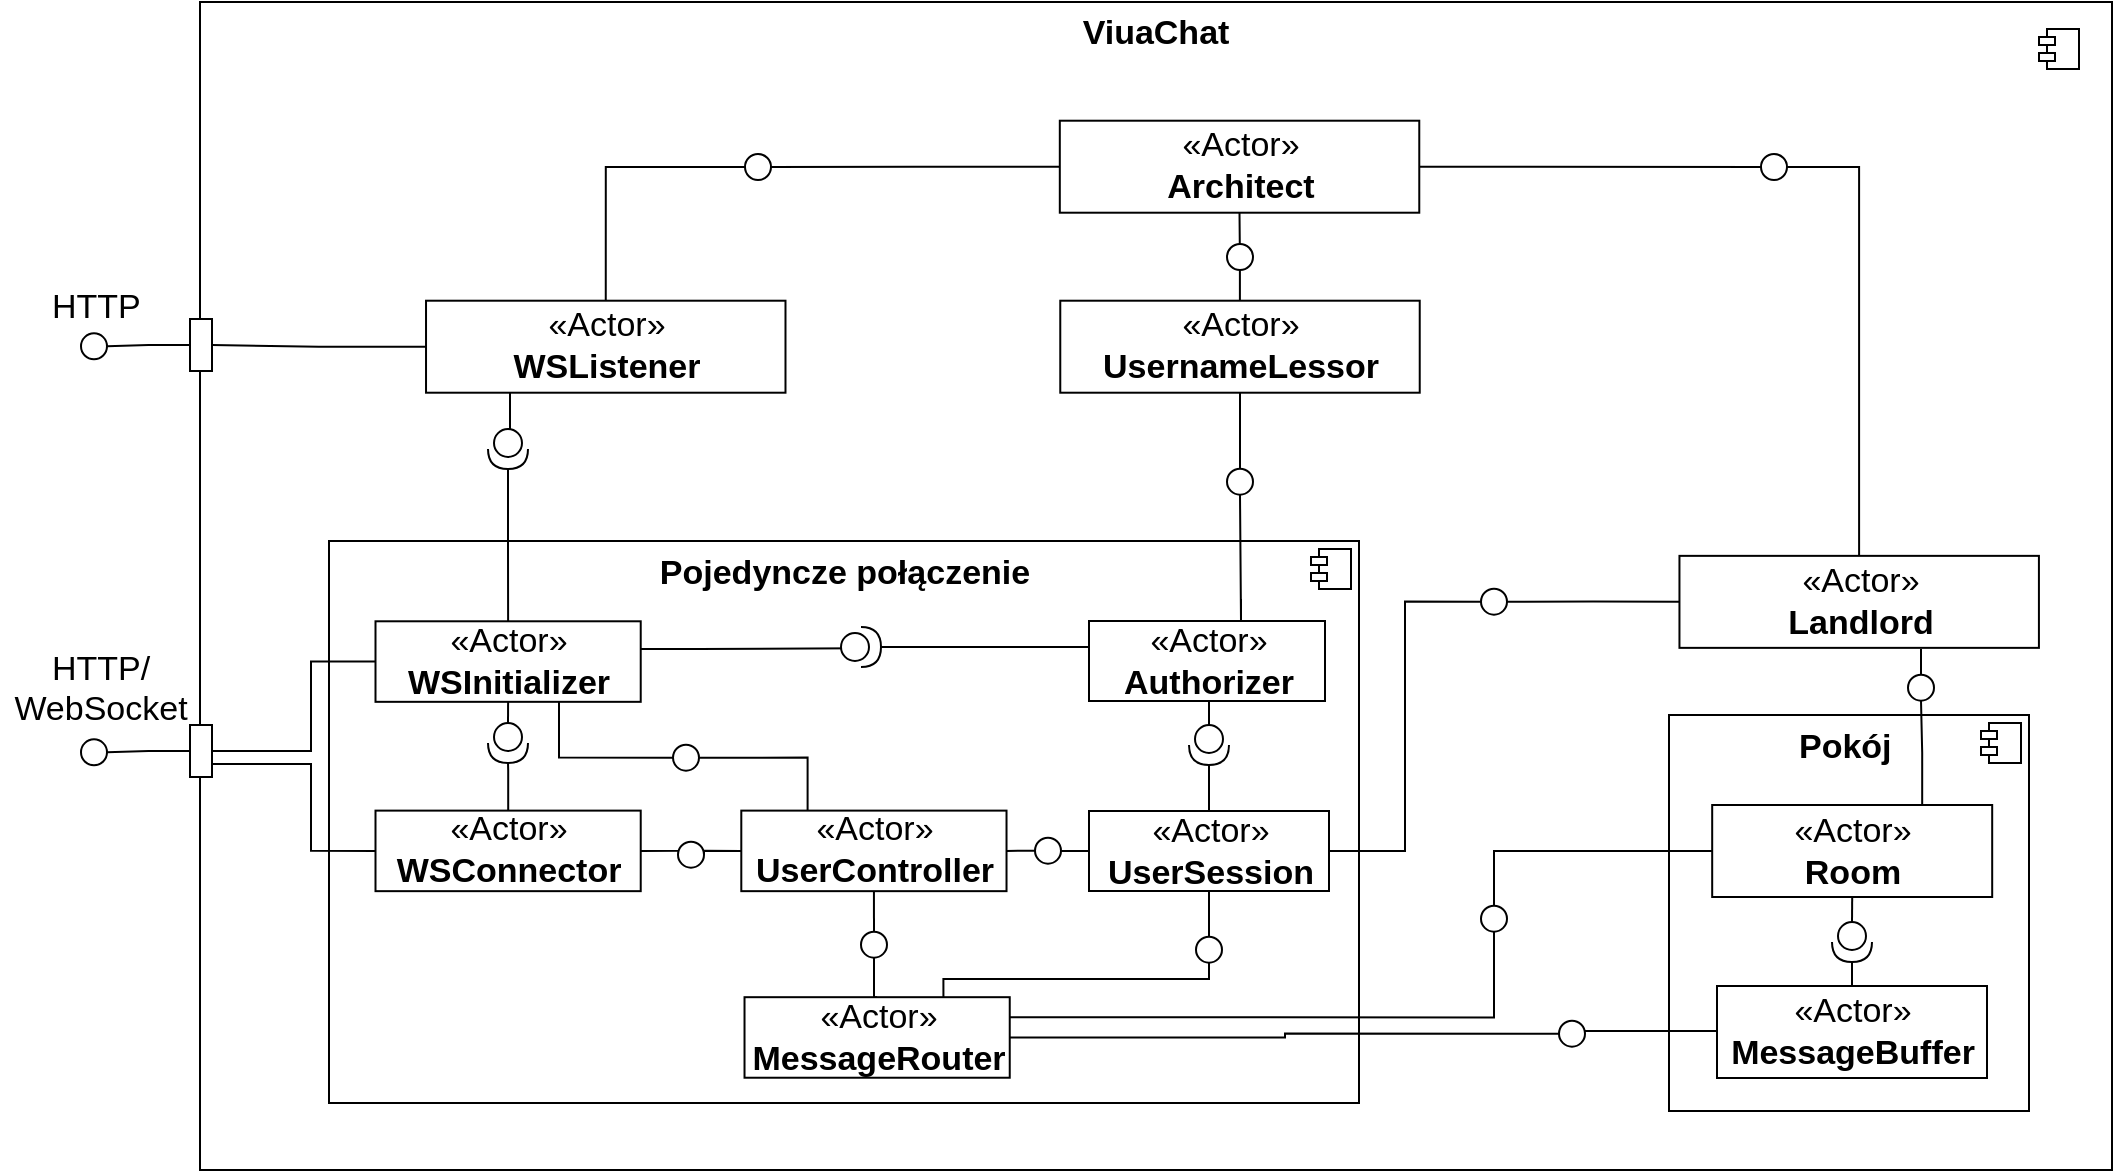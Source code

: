 <mxfile version="10.4.1" type="device"><diagram name="Komp v1" id="4jS7P5SFmxDWcO01-nFh"><mxGraphModel dx="824" dy="-321" grid="1" gridSize="10" guides="1" tooltips="1" connect="1" arrows="1" fold="1" page="1" pageScale="1" pageWidth="1169" pageHeight="827" math="0" shadow="0"><root><mxCell id="LoldvcKgNk4ofDEi5D8_-0"/><mxCell id="LoldvcKgNk4ofDEi5D8_-1" parent="LoldvcKgNk4ofDEi5D8_-0"/><mxCell id="LoldvcKgNk4ofDEi5D8_-108" value="&lt;p style=&quot;margin: 6px 0px 0px ; text-align: center ; font-size: 17px&quot;&gt;&lt;b&gt;ViuaChat&lt;/b&gt;&lt;/p&gt;" style="align=left;overflow=fill;html=1;fontSize=17;" parent="LoldvcKgNk4ofDEi5D8_-1" vertex="1"><mxGeometry x="115" y="917" width="956" height="584" as="geometry"/></mxCell><mxCell id="RaDU2LZfXtvzEJ56kAT2-71" value="" style="ellipse;whiteSpace=wrap;html=1;aspect=fixed;fontSize=17;" parent="LoldvcKgNk4ofDEi5D8_-1" vertex="1"><mxGeometry x="55.5" y="1285.667" width="13" height="13" as="geometry"/></mxCell><mxCell id="ijBvMLD_yLruU-c_LOOo-125" style="edgeStyle=orthogonalEdgeStyle;rounded=0;orthogonalLoop=1;jettySize=auto;html=1;exitX=0.5;exitY=0;exitDx=0;exitDy=0;entryX=1;entryY=0.5;entryDx=0;entryDy=0;endArrow=none;endFill=0;fontSize=17;" parent="LoldvcKgNk4ofDEi5D8_-1" source="RaDU2LZfXtvzEJ56kAT2-69" target="RaDU2LZfXtvzEJ56kAT2-71" edge="1"><mxGeometry relative="1" as="geometry"/></mxCell><mxCell id="RaDU2LZfXtvzEJ56kAT2-2" value="&lt;p style=&quot;margin: 6px 0px 0px; text-align: center; font-size: 17px;&quot;&gt;&lt;b style=&quot;font-size: 17px;&quot;&gt;Pokój&amp;nbsp;&lt;/b&gt;&lt;/p&gt;" style="align=left;overflow=fill;html=1;fontSize=17;" parent="LoldvcKgNk4ofDEi5D8_-1" vertex="1"><mxGeometry x="849.5" y="1273.5" width="180" height="198" as="geometry"/></mxCell><mxCell id="RaDU2LZfXtvzEJ56kAT2-3" value="" style="shape=component;jettyWidth=8;jettyHeight=4;fontSize=17;" parent="RaDU2LZfXtvzEJ56kAT2-2" vertex="1"><mxGeometry x="1" width="20" height="20" relative="1" as="geometry"><mxPoint x="-24" y="4" as="offset"/></mxGeometry></mxCell><mxCell id="ijBvMLD_yLruU-c_LOOo-120" style="edgeStyle=orthogonalEdgeStyle;rounded=0;orthogonalLoop=1;jettySize=auto;html=1;exitX=0.5;exitY=1;exitDx=0;exitDy=0;entryX=0;entryY=0.5;entryDx=0;entryDy=0;entryPerimeter=0;endArrow=none;endFill=0;fontSize=17;" parent="RaDU2LZfXtvzEJ56kAT2-2" source="LoldvcKgNk4ofDEi5D8_-128" target="ijBvMLD_yLruU-c_LOOo-118" edge="1"><mxGeometry relative="1" as="geometry"/></mxCell><mxCell id="LoldvcKgNk4ofDEi5D8_-128" value="«Actor»&lt;br style=&quot;font-size: 17px;&quot;&gt;&lt;b style=&quot;font-size: 17px;&quot;&gt;Room&lt;/b&gt;&lt;br style=&quot;font-size: 17px;&quot;&gt;" style="html=1;fontSize=17;" parent="RaDU2LZfXtvzEJ56kAT2-2" vertex="1"><mxGeometry x="21.595" y="45" width="140" height="46" as="geometry"/></mxCell><mxCell id="ijBvMLD_yLruU-c_LOOo-119" style="edgeStyle=orthogonalEdgeStyle;rounded=0;orthogonalLoop=1;jettySize=auto;html=1;exitX=0.5;exitY=0;exitDx=0;exitDy=0;entryX=1;entryY=0.5;entryDx=0;entryDy=0;entryPerimeter=0;endArrow=none;endFill=0;fontSize=17;" parent="RaDU2LZfXtvzEJ56kAT2-2" source="LoldvcKgNk4ofDEi5D8_-132" target="ijBvMLD_yLruU-c_LOOo-118" edge="1"><mxGeometry relative="1" as="geometry"/></mxCell><mxCell id="LoldvcKgNk4ofDEi5D8_-132" value="«Actor»&lt;br style=&quot;font-size: 17px;&quot;&gt;&lt;b style=&quot;font-size: 17px;&quot;&gt;MessageBuffer&lt;/b&gt;&lt;br style=&quot;font-size: 17px;&quot;&gt;" style="html=1;fontSize=17;" parent="RaDU2LZfXtvzEJ56kAT2-2" vertex="1"><mxGeometry x="24" y="135.5" width="135" height="46" as="geometry"/></mxCell><mxCell id="ijBvMLD_yLruU-c_LOOo-118" value="" style="shape=providedRequiredInterface;html=1;verticalLabelPosition=bottom;fontSize=17;rotation=90;" parent="RaDU2LZfXtvzEJ56kAT2-2" vertex="1"><mxGeometry x="81.5" y="103.5" width="20" height="20" as="geometry"/></mxCell><mxCell id="LoldvcKgNk4ofDEi5D8_-136" value="&lt;p style=&quot;margin: 6px 0px 0px; text-align: center; font-size: 17px;&quot;&gt;&lt;b style=&quot;font-size: 17px;&quot;&gt;Pojedyncze połączenie&lt;/b&gt;&lt;/p&gt;" style="align=left;overflow=fill;html=1;fontSize=17;" parent="LoldvcKgNk4ofDEi5D8_-1" vertex="1"><mxGeometry x="179.5" y="1186.5" width="515" height="281" as="geometry"/></mxCell><mxCell id="LoldvcKgNk4ofDEi5D8_-137" value="" style="shape=component;jettyWidth=8;jettyHeight=4;fontSize=17;" parent="LoldvcKgNk4ofDEi5D8_-136" vertex="1"><mxGeometry x="1" width="20" height="20" relative="1" as="geometry"><mxPoint x="-24" y="4" as="offset"/></mxGeometry></mxCell><mxCell id="ijBvMLD_yLruU-c_LOOo-11" style="edgeStyle=orthogonalEdgeStyle;rounded=0;orthogonalLoop=1;jettySize=auto;html=1;entryX=0;entryY=0.5;entryDx=0;entryDy=0;entryPerimeter=0;endArrow=none;endFill=0;fontSize=17;" parent="LoldvcKgNk4ofDEi5D8_-136" target="ijBvMLD_yLruU-c_LOOo-10" edge="1"><mxGeometry relative="1" as="geometry"><mxPoint x="440" y="80" as="sourcePoint"/></mxGeometry></mxCell><mxCell id="LoldvcKgNk4ofDEi5D8_-122" value="«Actor»&lt;br style=&quot;font-size: 17px;&quot;&gt;&lt;b style=&quot;font-size: 17px;&quot;&gt;Authorizer&lt;/b&gt;&lt;br style=&quot;font-size: 17px;&quot;&gt;" style="html=1;fontSize=17;" parent="LoldvcKgNk4ofDEi5D8_-136" vertex="1"><mxGeometry x="380" y="40" width="118" height="40" as="geometry"/></mxCell><mxCell id="RaDU2LZfXtvzEJ56kAT2-83" style="edgeStyle=orthogonalEdgeStyle;rounded=0;orthogonalLoop=1;jettySize=auto;html=1;entryX=0.517;entryY=0.533;entryDx=0;entryDy=0;entryPerimeter=0;endArrow=none;endFill=0;fontSize=17;" parent="LoldvcKgNk4ofDEi5D8_-136" source="LoldvcKgNk4ofDEi5D8_-114" target="RaDU2LZfXtvzEJ56kAT2-82" edge="1"><mxGeometry relative="1" as="geometry"><Array as="points"><mxPoint x="185" y="54"/><mxPoint x="185" y="54"/></Array></mxGeometry></mxCell><mxCell id="RaDU2LZfXtvzEJ56kAT2-90" style="edgeStyle=orthogonalEdgeStyle;rounded=0;orthogonalLoop=1;jettySize=auto;html=1;exitX=0.5;exitY=1;exitDx=0;exitDy=0;entryX=0;entryY=0.5;entryDx=0;entryDy=0;entryPerimeter=0;endArrow=none;endFill=0;fontSize=17;" parent="LoldvcKgNk4ofDEi5D8_-136" source="LoldvcKgNk4ofDEi5D8_-114" target="RaDU2LZfXtvzEJ56kAT2-89" edge="1"><mxGeometry relative="1" as="geometry"/></mxCell><mxCell id="ijBvMLD_yLruU-c_LOOo-8" style="edgeStyle=orthogonalEdgeStyle;rounded=0;orthogonalLoop=1;jettySize=auto;html=1;entryX=0;entryY=0.5;entryDx=0;entryDy=0;endArrow=none;endFill=0;fontSize=17;" parent="LoldvcKgNk4ofDEi5D8_-136" source="LoldvcKgNk4ofDEi5D8_-114" target="RaDU2LZfXtvzEJ56kAT2-80" edge="1"><mxGeometry relative="1" as="geometry"><Array as="points"><mxPoint x="115" y="109"/></Array></mxGeometry></mxCell><mxCell id="LoldvcKgNk4ofDEi5D8_-114" value="«Actor»&lt;br style=&quot;font-size: 17px;&quot;&gt;&lt;b style=&quot;font-size: 17px;&quot;&gt;WSInitializer&lt;/b&gt;&lt;br style=&quot;font-size: 17px;&quot;&gt;" style="html=1;fontSize=17;" parent="LoldvcKgNk4ofDEi5D8_-136" vertex="1"><mxGeometry x="23.251" y="40.143" width="132.609" height="40.268" as="geometry"/></mxCell><mxCell id="RaDU2LZfXtvzEJ56kAT2-94" style="edgeStyle=orthogonalEdgeStyle;rounded=0;orthogonalLoop=1;jettySize=auto;html=1;entryX=1;entryY=0.5;entryDx=0;entryDy=0;entryPerimeter=0;endArrow=none;endFill=0;fontSize=17;" parent="LoldvcKgNk4ofDEi5D8_-136" source="LoldvcKgNk4ofDEi5D8_-116" target="RaDU2LZfXtvzEJ56kAT2-89" edge="1"><mxGeometry relative="1" as="geometry"/></mxCell><mxCell id="ijBvMLD_yLruU-c_LOOo-3" style="edgeStyle=orthogonalEdgeStyle;rounded=0;orthogonalLoop=1;jettySize=auto;html=1;exitX=1;exitY=0.5;exitDx=0;exitDy=0;entryX=0;entryY=0;entryDx=0;entryDy=0;endArrow=none;endFill=0;fontSize=17;" parent="LoldvcKgNk4ofDEi5D8_-136" source="LoldvcKgNk4ofDEi5D8_-116" target="RaDU2LZfXtvzEJ56kAT2-81" edge="1"><mxGeometry relative="1" as="geometry"/></mxCell><mxCell id="LoldvcKgNk4ofDEi5D8_-116" value="«Actor»&lt;br style=&quot;font-size: 17px;&quot;&gt;&lt;b style=&quot;font-size: 17px;&quot;&gt;WSConnector&lt;/b&gt;&lt;br style=&quot;font-size: 17px;&quot;&gt;" style="html=1;fontSize=17;" parent="LoldvcKgNk4ofDEi5D8_-136" vertex="1"><mxGeometry x="23.251" y="134.81" width="132.609" height="40.268" as="geometry"/></mxCell><mxCell id="ijBvMLD_yLruU-c_LOOo-2" style="edgeStyle=orthogonalEdgeStyle;rounded=0;orthogonalLoop=1;jettySize=auto;html=1;exitX=0;exitY=0.5;exitDx=0;exitDy=0;entryX=1;entryY=0.5;entryDx=0;entryDy=0;endArrow=none;endFill=0;fontSize=17;" parent="LoldvcKgNk4ofDEi5D8_-136" source="LoldvcKgNk4ofDEi5D8_-124" target="RaDU2LZfXtvzEJ56kAT2-81" edge="1"><mxGeometry relative="1" as="geometry"/></mxCell><mxCell id="ijBvMLD_yLruU-c_LOOo-17" style="edgeStyle=orthogonalEdgeStyle;rounded=0;orthogonalLoop=1;jettySize=auto;html=1;exitX=1;exitY=0.5;exitDx=0;exitDy=0;entryX=0;entryY=1;entryDx=0;entryDy=0;endArrow=none;endFill=0;fontSize=17;" parent="LoldvcKgNk4ofDEi5D8_-136" source="LoldvcKgNk4ofDEi5D8_-124" target="ijBvMLD_yLruU-c_LOOo-16" edge="1"><mxGeometry relative="1" as="geometry"/></mxCell><mxCell id="ijBvMLD_yLruU-c_LOOo-22" style="edgeStyle=orthogonalEdgeStyle;rounded=0;orthogonalLoop=1;jettySize=auto;html=1;exitX=0.5;exitY=1;exitDx=0;exitDy=0;entryX=0;entryY=0.5;entryDx=0;entryDy=0;endArrow=none;endFill=0;fontSize=17;" parent="LoldvcKgNk4ofDEi5D8_-136" source="LoldvcKgNk4ofDEi5D8_-124" target="RaDU2LZfXtvzEJ56kAT2-79" edge="1"><mxGeometry relative="1" as="geometry"/></mxCell><mxCell id="LoldvcKgNk4ofDEi5D8_-124" value="«Actor»&lt;br style=&quot;font-size: 17px;&quot;&gt;&lt;b style=&quot;font-size: 17px;&quot;&gt;UserController&lt;/b&gt;&lt;br style=&quot;font-size: 17px;&quot;&gt;" style="html=1;fontSize=17;" parent="LoldvcKgNk4ofDEi5D8_-136" vertex="1"><mxGeometry x="206.151" y="134.81" width="132.609" height="40.268" as="geometry"/></mxCell><mxCell id="ijBvMLD_yLruU-c_LOOo-18" style="edgeStyle=orthogonalEdgeStyle;rounded=0;orthogonalLoop=1;jettySize=auto;html=1;exitX=0;exitY=0.5;exitDx=0;exitDy=0;entryX=1;entryY=0.5;entryDx=0;entryDy=0;endArrow=none;endFill=0;fontSize=17;" parent="LoldvcKgNk4ofDEi5D8_-136" source="LoldvcKgNk4ofDEi5D8_-118" target="ijBvMLD_yLruU-c_LOOo-16" edge="1"><mxGeometry relative="1" as="geometry"/></mxCell><mxCell id="ijBvMLD_yLruU-c_LOOo-34" style="edgeStyle=orthogonalEdgeStyle;rounded=0;orthogonalLoop=1;jettySize=auto;html=1;exitX=0.5;exitY=1;exitDx=0;exitDy=0;entryX=0.5;entryY=0;entryDx=0;entryDy=0;endArrow=none;endFill=0;fontSize=17;" parent="LoldvcKgNk4ofDEi5D8_-136" source="LoldvcKgNk4ofDEi5D8_-118" target="ijBvMLD_yLruU-c_LOOo-33" edge="1"><mxGeometry relative="1" as="geometry"/></mxCell><mxCell id="LoldvcKgNk4ofDEi5D8_-118" value="«Actor»&lt;br style=&quot;font-size: 17px;&quot;&gt;&lt;b style=&quot;font-size: 17px;&quot;&gt;UserSession&lt;/b&gt;&lt;br style=&quot;font-size: 17px;&quot;&gt;" style="html=1;fontSize=17;" parent="LoldvcKgNk4ofDEi5D8_-136" vertex="1"><mxGeometry x="380" y="135" width="120" height="40" as="geometry"/></mxCell><mxCell id="ijBvMLD_yLruU-c_LOOo-23" style="edgeStyle=orthogonalEdgeStyle;rounded=0;orthogonalLoop=1;jettySize=auto;html=1;exitX=0.5;exitY=0;exitDx=0;exitDy=0;entryX=1;entryY=0.5;entryDx=0;entryDy=0;endArrow=none;endFill=0;fontSize=17;" parent="LoldvcKgNk4ofDEi5D8_-136" source="LoldvcKgNk4ofDEi5D8_-120" target="RaDU2LZfXtvzEJ56kAT2-79" edge="1"><mxGeometry relative="1" as="geometry"/></mxCell><mxCell id="LoldvcKgNk4ofDEi5D8_-120" value="«Actor»&lt;br style=&quot;font-size: 17px;&quot;&gt;&lt;b style=&quot;font-size: 17px;&quot;&gt;MessageRouter&lt;/b&gt;&lt;br style=&quot;font-size: 17px;&quot;&gt;" style="html=1;fontSize=17;" parent="LoldvcKgNk4ofDEi5D8_-136" vertex="1"><mxGeometry x="207.762" y="228.096" width="132.609" height="40.268" as="geometry"/></mxCell><mxCell id="RaDU2LZfXtvzEJ56kAT2-79" value="" style="ellipse;whiteSpace=wrap;html=1;aspect=fixed;direction=south;fontSize=17;" parent="LoldvcKgNk4ofDEi5D8_-136" vertex="1"><mxGeometry x="266" y="195.333" width="13" height="13" as="geometry"/></mxCell><mxCell id="ijBvMLD_yLruU-c_LOOo-9" style="edgeStyle=orthogonalEdgeStyle;rounded=0;orthogonalLoop=1;jettySize=auto;html=1;exitX=1;exitY=0.5;exitDx=0;exitDy=0;entryX=0.25;entryY=0;entryDx=0;entryDy=0;endArrow=none;endFill=0;fontSize=17;" parent="LoldvcKgNk4ofDEi5D8_-136" source="RaDU2LZfXtvzEJ56kAT2-80" target="LoldvcKgNk4ofDEi5D8_-124" edge="1"><mxGeometry relative="1" as="geometry"/></mxCell><mxCell id="RaDU2LZfXtvzEJ56kAT2-80" value="" style="ellipse;whiteSpace=wrap;html=1;aspect=fixed;fontSize=17;" parent="LoldvcKgNk4ofDEi5D8_-136" vertex="1"><mxGeometry x="172" y="101.833" width="13" height="13" as="geometry"/></mxCell><mxCell id="RaDU2LZfXtvzEJ56kAT2-81" value="" style="ellipse;whiteSpace=wrap;html=1;aspect=fixed;fontSize=17;" parent="LoldvcKgNk4ofDEi5D8_-136" vertex="1"><mxGeometry x="174.5" y="150.333" width="13" height="13" as="geometry"/></mxCell><mxCell id="RaDU2LZfXtvzEJ56kAT2-84" style="edgeStyle=orthogonalEdgeStyle;rounded=0;orthogonalLoop=1;jettySize=auto;html=1;exitX=1;exitY=0.5;exitDx=0;exitDy=0;exitPerimeter=0;endArrow=none;endFill=0;fontSize=17;" parent="LoldvcKgNk4ofDEi5D8_-136" source="RaDU2LZfXtvzEJ56kAT2-82" target="LoldvcKgNk4ofDEi5D8_-122" edge="1"><mxGeometry relative="1" as="geometry"><Array as="points"><mxPoint x="355" y="53"/><mxPoint x="355" y="53"/></Array></mxGeometry></mxCell><mxCell id="RaDU2LZfXtvzEJ56kAT2-82" value="" style="shape=providedRequiredInterface;html=1;verticalLabelPosition=bottom;fontSize=17;" parent="LoldvcKgNk4ofDEi5D8_-136" vertex="1"><mxGeometry x="256" y="43" width="20" height="20" as="geometry"/></mxCell><mxCell id="RaDU2LZfXtvzEJ56kAT2-89" value="" style="shape=providedRequiredInterface;html=1;verticalLabelPosition=bottom;rotation=90;fontSize=17;" parent="LoldvcKgNk4ofDEi5D8_-136" vertex="1"><mxGeometry x="79.5" y="91" width="20" height="20" as="geometry"/></mxCell><mxCell id="ijBvMLD_yLruU-c_LOOo-12" style="edgeStyle=orthogonalEdgeStyle;rounded=0;orthogonalLoop=1;jettySize=auto;html=1;exitX=1;exitY=0.5;exitDx=0;exitDy=0;exitPerimeter=0;entryX=0.5;entryY=0;entryDx=0;entryDy=0;endArrow=none;endFill=0;fontSize=17;" parent="LoldvcKgNk4ofDEi5D8_-136" source="ijBvMLD_yLruU-c_LOOo-10" target="LoldvcKgNk4ofDEi5D8_-118" edge="1"><mxGeometry relative="1" as="geometry"/></mxCell><mxCell id="ijBvMLD_yLruU-c_LOOo-10" value="" style="shape=providedRequiredInterface;html=1;verticalLabelPosition=bottom;rotation=90;fontSize=17;" parent="LoldvcKgNk4ofDEi5D8_-136" vertex="1"><mxGeometry x="430" y="92" width="20" height="20" as="geometry"/></mxCell><mxCell id="ijBvMLD_yLruU-c_LOOo-16" value="" style="ellipse;whiteSpace=wrap;html=1;aspect=fixed;fontSize=17;" parent="LoldvcKgNk4ofDEi5D8_-136" vertex="1"><mxGeometry x="353" y="148.333" width="13" height="13" as="geometry"/></mxCell><mxCell id="ijBvMLD_yLruU-c_LOOo-36" style="edgeStyle=orthogonalEdgeStyle;rounded=0;orthogonalLoop=1;jettySize=auto;html=1;exitX=0.5;exitY=1;exitDx=0;exitDy=0;entryX=0.75;entryY=0;entryDx=0;entryDy=0;endArrow=none;endFill=0;fontSize=17;" parent="LoldvcKgNk4ofDEi5D8_-136" source="ijBvMLD_yLruU-c_LOOo-33" target="LoldvcKgNk4ofDEi5D8_-120" edge="1"><mxGeometry relative="1" as="geometry"><Array as="points"><mxPoint x="440" y="219"/><mxPoint x="308" y="219"/></Array></mxGeometry></mxCell><mxCell id="ijBvMLD_yLruU-c_LOOo-33" value="" style="ellipse;whiteSpace=wrap;html=1;aspect=fixed;fontSize=17;" parent="LoldvcKgNk4ofDEi5D8_-136" vertex="1"><mxGeometry x="433.5" y="197.833" width="13" height="13" as="geometry"/></mxCell><mxCell id="RaDU2LZfXtvzEJ56kAT2-18" value="" style="edgeStyle=orthogonalEdgeStyle;rounded=0;orthogonalLoop=1;jettySize=auto;html=1;endArrow=none;endFill=0;fontSize=17;" parent="LoldvcKgNk4ofDEi5D8_-1" source="LoldvcKgNk4ofDEi5D8_-106" target="LoldvcKgNk4ofDEi5D8_-126" edge="1"><mxGeometry relative="1" as="geometry"/></mxCell><mxCell id="ijBvMLD_yLruU-c_LOOo-6" style="edgeStyle=orthogonalEdgeStyle;rounded=0;orthogonalLoop=1;jettySize=auto;html=1;exitX=0.5;exitY=1;exitDx=0;exitDy=0;entryX=0.5;entryY=0;entryDx=0;entryDy=0;endArrow=none;endFill=0;fontSize=17;" parent="LoldvcKgNk4ofDEi5D8_-1" source="LoldvcKgNk4ofDEi5D8_-106" target="ijBvMLD_yLruU-c_LOOo-5" edge="1"><mxGeometry relative="1" as="geometry"/></mxCell><mxCell id="LoldvcKgNk4ofDEi5D8_-106" value="«Actor»&lt;br style=&quot;font-size: 17px;&quot;&gt;&lt;b style=&quot;font-size: 17px;&quot;&gt;UsernameLessor&lt;/b&gt;&lt;br style=&quot;font-size: 17px;&quot;&gt;" style="html=1;fontSize=17;" parent="LoldvcKgNk4ofDEi5D8_-1" vertex="1"><mxGeometry x="545.135" y="1066.357" width="179.73" height="46" as="geometry"/></mxCell><mxCell id="RaDU2LZfXtvzEJ56kAT2-21" style="edgeStyle=orthogonalEdgeStyle;rounded=0;orthogonalLoop=1;jettySize=auto;html=1;entryX=1;entryY=0.5;entryDx=0;entryDy=0;endArrow=none;endFill=0;fontSize=17;" parent="LoldvcKgNk4ofDEi5D8_-1" source="LoldvcKgNk4ofDEi5D8_-110" target="RaDU2LZfXtvzEJ56kAT2-19" edge="1"><mxGeometry relative="1" as="geometry"/></mxCell><mxCell id="LoldvcKgNk4ofDEi5D8_-110" value="«Actor»&lt;br style=&quot;font-size: 17px;&quot;&gt;&lt;b style=&quot;font-size: 17px;&quot;&gt;Landlord&lt;/b&gt;&lt;br style=&quot;font-size: 17px;&quot;&gt;" style="html=1;fontSize=17;" parent="LoldvcKgNk4ofDEi5D8_-1" vertex="1"><mxGeometry x="854.73" y="1193.929" width="179.73" height="46" as="geometry"/></mxCell><mxCell id="RaDU2LZfXtvzEJ56kAT2-13" style="edgeStyle=orthogonalEdgeStyle;rounded=0;orthogonalLoop=1;jettySize=auto;html=1;exitX=0.5;exitY=0;exitDx=0;exitDy=0;entryX=0;entryY=0.5;entryDx=0;entryDy=0;endArrow=none;endFill=0;fontSize=17;" parent="LoldvcKgNk4ofDEi5D8_-1" source="LoldvcKgNk4ofDEi5D8_-112" target="RaDU2LZfXtvzEJ56kAT2-10" edge="1"><mxGeometry relative="1" as="geometry"/></mxCell><mxCell id="RaDU2LZfXtvzEJ56kAT2-64" style="edgeStyle=orthogonalEdgeStyle;rounded=0;orthogonalLoop=1;jettySize=auto;html=1;entryX=0.483;entryY=0.45;entryDx=0;entryDy=0;entryPerimeter=0;endArrow=none;endFill=0;fontSize=17;" parent="LoldvcKgNk4ofDEi5D8_-1" source="LoldvcKgNk4ofDEi5D8_-112" target="RaDU2LZfXtvzEJ56kAT2-22" edge="1"><mxGeometry relative="1" as="geometry"><Array as="points"><mxPoint x="270.5" y="1132.5"/></Array></mxGeometry></mxCell><mxCell id="ijBvMLD_yLruU-c_LOOo-134" style="edgeStyle=orthogonalEdgeStyle;rounded=0;orthogonalLoop=1;jettySize=auto;html=1;exitX=0;exitY=0.5;exitDx=0;exitDy=0;entryX=0.5;entryY=1;entryDx=0;entryDy=0;endArrow=none;endFill=0;fontSize=17;" parent="LoldvcKgNk4ofDEi5D8_-1" source="LoldvcKgNk4ofDEi5D8_-112" target="ijBvMLD_yLruU-c_LOOo-133" edge="1"><mxGeometry relative="1" as="geometry"/></mxCell><mxCell id="LoldvcKgNk4ofDEi5D8_-112" value="«Actor»&lt;br style=&quot;font-size: 17px;&quot;&gt;&lt;b style=&quot;font-size: 17px;&quot;&gt;WSListener&lt;/b&gt;&lt;br style=&quot;font-size: 17px;&quot;&gt;" style="html=1;fontSize=17;" parent="LoldvcKgNk4ofDEi5D8_-1" vertex="1"><mxGeometry x="228.014" y="1066.357" width="179.73" height="46" as="geometry"/></mxCell><mxCell id="RaDU2LZfXtvzEJ56kAT2-12" style="edgeStyle=orthogonalEdgeStyle;rounded=0;orthogonalLoop=1;jettySize=auto;html=1;exitX=0;exitY=0.5;exitDx=0;exitDy=0;entryX=1;entryY=0.5;entryDx=0;entryDy=0;endArrow=none;endFill=0;fontSize=17;" parent="LoldvcKgNk4ofDEi5D8_-1" source="LoldvcKgNk4ofDEi5D8_-126" target="RaDU2LZfXtvzEJ56kAT2-10" edge="1"><mxGeometry relative="1" as="geometry"/></mxCell><mxCell id="RaDU2LZfXtvzEJ56kAT2-20" style="edgeStyle=none;rounded=0;orthogonalLoop=1;jettySize=auto;html=1;exitX=1;exitY=0.5;exitDx=0;exitDy=0;entryX=0;entryY=0.5;entryDx=0;entryDy=0;endArrow=none;endFill=0;fontSize=17;" parent="LoldvcKgNk4ofDEi5D8_-1" source="LoldvcKgNk4ofDEi5D8_-126" target="RaDU2LZfXtvzEJ56kAT2-19" edge="1"><mxGeometry relative="1" as="geometry"/></mxCell><mxCell id="LoldvcKgNk4ofDEi5D8_-126" value="«Actor»&lt;br style=&quot;font-size: 17px;&quot;&gt;&lt;b style=&quot;font-size: 17px;&quot;&gt;Architect&lt;/b&gt;&lt;br style=&quot;font-size: 17px;&quot;&gt;" style="html=1;fontSize=17;" parent="LoldvcKgNk4ofDEi5D8_-1" vertex="1"><mxGeometry x="544.905" y="976.357" width="179.73" height="46" as="geometry"/></mxCell><mxCell id="RaDU2LZfXtvzEJ56kAT2-10" value="" style="ellipse;whiteSpace=wrap;html=1;aspect=fixed;fontSize=17;" parent="LoldvcKgNk4ofDEi5D8_-1" vertex="1"><mxGeometry x="387.5" y="993" width="13" height="13" as="geometry"/></mxCell><mxCell id="RaDU2LZfXtvzEJ56kAT2-14" value="" style="ellipse;whiteSpace=wrap;html=1;aspect=fixed;fontSize=17;" parent="LoldvcKgNk4ofDEi5D8_-1" vertex="1"><mxGeometry x="628.5" y="1038" width="13" height="13" as="geometry"/></mxCell><mxCell id="RaDU2LZfXtvzEJ56kAT2-19" value="" style="ellipse;whiteSpace=wrap;html=1;aspect=fixed;fontSize=17;" parent="LoldvcKgNk4ofDEi5D8_-1" vertex="1"><mxGeometry x="895.5" y="993" width="13" height="13" as="geometry"/></mxCell><mxCell id="RaDU2LZfXtvzEJ56kAT2-67" style="edgeStyle=orthogonalEdgeStyle;rounded=0;orthogonalLoop=1;jettySize=auto;html=1;exitX=1;exitY=0.5;exitDx=0;exitDy=0;exitPerimeter=0;entryX=0.5;entryY=0;entryDx=0;entryDy=0;endArrow=none;endFill=0;fontSize=17;" parent="LoldvcKgNk4ofDEi5D8_-1" source="RaDU2LZfXtvzEJ56kAT2-22" target="LoldvcKgNk4ofDEi5D8_-114" edge="1"><mxGeometry relative="1" as="geometry"><mxPoint x="269.167" y="1181" as="targetPoint"/></mxGeometry></mxCell><mxCell id="RaDU2LZfXtvzEJ56kAT2-22" value="" style="shape=providedRequiredInterface;html=1;verticalLabelPosition=bottom;rotation=90;fontSize=17;" parent="LoldvcKgNk4ofDEi5D8_-1" vertex="1"><mxGeometry x="259" y="1130.5" width="20" height="20" as="geometry"/></mxCell><mxCell id="ijBvMLD_yLruU-c_LOOo-5" value="" style="ellipse;whiteSpace=wrap;html=1;aspect=fixed;fontSize=17;" parent="LoldvcKgNk4ofDEi5D8_-1" vertex="1"><mxGeometry x="628.5" y="1150.333" width="13" height="13" as="geometry"/></mxCell><mxCell id="ijBvMLD_yLruU-c_LOOo-7" style="edgeStyle=orthogonalEdgeStyle;rounded=0;orthogonalLoop=1;jettySize=auto;html=1;entryX=0.5;entryY=1;entryDx=0;entryDy=0;endArrow=none;endFill=0;fontSize=17;" parent="LoldvcKgNk4ofDEi5D8_-1" target="ijBvMLD_yLruU-c_LOOo-5" edge="1"><mxGeometry relative="1" as="geometry"><mxPoint x="635.5" y="1215.5" as="sourcePoint"/><Array as="points"><mxPoint x="635.5" y="1226.5"/><mxPoint x="635.5" y="1195.5"/></Array></mxGeometry></mxCell><mxCell id="ijBvMLD_yLruU-c_LOOo-21" style="edgeStyle=orthogonalEdgeStyle;rounded=0;orthogonalLoop=1;jettySize=auto;html=1;exitX=1;exitY=0.5;exitDx=0;exitDy=0;entryX=0;entryY=0.5;entryDx=0;entryDy=0;endArrow=none;endFill=0;fontSize=17;" parent="LoldvcKgNk4ofDEi5D8_-1" source="ijBvMLD_yLruU-c_LOOo-19" target="LoldvcKgNk4ofDEi5D8_-110" edge="1"><mxGeometry relative="1" as="geometry"/></mxCell><mxCell id="ijBvMLD_yLruU-c_LOOo-19" value="" style="ellipse;whiteSpace=wrap;html=1;aspect=fixed;fontSize=17;" parent="LoldvcKgNk4ofDEi5D8_-1" vertex="1"><mxGeometry x="755.5" y="1210.333" width="13" height="13" as="geometry"/></mxCell><mxCell id="ijBvMLD_yLruU-c_LOOo-20" style="edgeStyle=orthogonalEdgeStyle;rounded=0;orthogonalLoop=1;jettySize=auto;html=1;entryX=0;entryY=0.5;entryDx=0;entryDy=0;endArrow=none;endFill=0;fontSize=17;" parent="LoldvcKgNk4ofDEi5D8_-1" source="LoldvcKgNk4ofDEi5D8_-118" target="ijBvMLD_yLruU-c_LOOo-19" edge="1"><mxGeometry relative="1" as="geometry"/></mxCell><mxCell id="ijBvMLD_yLruU-c_LOOo-26" style="edgeStyle=orthogonalEdgeStyle;rounded=0;orthogonalLoop=1;jettySize=auto;html=1;exitX=0.5;exitY=0;exitDx=0;exitDy=0;entryX=0;entryY=0.5;entryDx=0;entryDy=0;endArrow=none;endFill=0;fontSize=17;" parent="LoldvcKgNk4ofDEi5D8_-1" source="ijBvMLD_yLruU-c_LOOo-13" target="LoldvcKgNk4ofDEi5D8_-128" edge="1"><mxGeometry relative="1" as="geometry"/></mxCell><mxCell id="ijBvMLD_yLruU-c_LOOo-13" value="" style="ellipse;whiteSpace=wrap;html=1;aspect=fixed;fontSize=17;" parent="LoldvcKgNk4ofDEi5D8_-1" vertex="1"><mxGeometry x="755.5" y="1368.833" width="13" height="13" as="geometry"/></mxCell><mxCell id="ijBvMLD_yLruU-c_LOOo-25" style="edgeStyle=orthogonalEdgeStyle;rounded=0;orthogonalLoop=1;jettySize=auto;html=1;exitX=1;exitY=0.25;exitDx=0;exitDy=0;entryX=0.5;entryY=1;entryDx=0;entryDy=0;endArrow=none;endFill=0;fontSize=17;" parent="LoldvcKgNk4ofDEi5D8_-1" source="LoldvcKgNk4ofDEi5D8_-120" target="ijBvMLD_yLruU-c_LOOo-13" edge="1"><mxGeometry relative="1" as="geometry"/></mxCell><mxCell id="ijBvMLD_yLruU-c_LOOo-29" style="edgeStyle=orthogonalEdgeStyle;rounded=0;orthogonalLoop=1;jettySize=auto;html=1;endArrow=none;endFill=0;fontSize=17;" parent="LoldvcKgNk4ofDEi5D8_-1" source="ijBvMLD_yLruU-c_LOOo-27" target="LoldvcKgNk4ofDEi5D8_-132" edge="1"><mxGeometry relative="1" as="geometry"><mxPoint x="873.5" y="1431.5" as="targetPoint"/><Array as="points"><mxPoint x="834.5" y="1431.5"/><mxPoint x="834.5" y="1431.5"/></Array></mxGeometry></mxCell><mxCell id="ijBvMLD_yLruU-c_LOOo-27" value="" style="ellipse;whiteSpace=wrap;html=1;aspect=fixed;fontSize=17;" parent="LoldvcKgNk4ofDEi5D8_-1" vertex="1"><mxGeometry x="794.5" y="1426.333" width="13" height="13" as="geometry"/></mxCell><mxCell id="ijBvMLD_yLruU-c_LOOo-28" style="edgeStyle=orthogonalEdgeStyle;rounded=0;orthogonalLoop=1;jettySize=auto;html=1;entryX=0;entryY=0.5;entryDx=0;entryDy=0;endArrow=none;endFill=0;fontSize=17;" parent="LoldvcKgNk4ofDEi5D8_-1" source="LoldvcKgNk4ofDEi5D8_-120" target="ijBvMLD_yLruU-c_LOOo-27" edge="1"><mxGeometry relative="1" as="geometry"><Array as="points"><mxPoint x="657.5" y="1434.5"/><mxPoint x="657.5" y="1433.5"/></Array></mxGeometry></mxCell><mxCell id="ijBvMLD_yLruU-c_LOOo-32" style="edgeStyle=orthogonalEdgeStyle;rounded=0;orthogonalLoop=1;jettySize=auto;html=1;exitX=0.5;exitY=0;exitDx=0;exitDy=0;endArrow=none;endFill=0;fontSize=17;" parent="LoldvcKgNk4ofDEi5D8_-1" source="ijBvMLD_yLruU-c_LOOo-30" edge="1"><mxGeometry relative="1" as="geometry"><mxPoint x="975.5" y="1240.5" as="targetPoint"/><Array as="points"><mxPoint x="975.5" y="1240.5"/></Array></mxGeometry></mxCell><mxCell id="ijBvMLD_yLruU-c_LOOo-30" value="" style="ellipse;whiteSpace=wrap;html=1;aspect=fixed;fontSize=17;" parent="LoldvcKgNk4ofDEi5D8_-1" vertex="1"><mxGeometry x="969" y="1253.333" width="13" height="13" as="geometry"/></mxCell><mxCell id="ijBvMLD_yLruU-c_LOOo-31" style="edgeStyle=orthogonalEdgeStyle;rounded=0;orthogonalLoop=1;jettySize=auto;html=1;exitX=0.75;exitY=0;exitDx=0;exitDy=0;entryX=0.5;entryY=1;entryDx=0;entryDy=0;endArrow=none;endFill=0;fontSize=17;" parent="LoldvcKgNk4ofDEi5D8_-1" source="LoldvcKgNk4ofDEi5D8_-128" target="ijBvMLD_yLruU-c_LOOo-30" edge="1"><mxGeometry relative="1" as="geometry"/></mxCell><mxCell id="RaDU2LZfXtvzEJ56kAT2-69" value="" style="rounded=0;whiteSpace=wrap;html=1;rotation=-90;fontSize=17;" parent="LoldvcKgNk4ofDEi5D8_-1" vertex="1"><mxGeometry x="102.5" y="1286" width="26" height="11" as="geometry"/></mxCell><mxCell id="ijBvMLD_yLruU-c_LOOo-127" style="edgeStyle=orthogonalEdgeStyle;rounded=0;orthogonalLoop=1;jettySize=auto;html=1;exitX=0;exitY=0.5;exitDx=0;exitDy=0;entryX=0.25;entryY=1;entryDx=0;entryDy=0;endArrow=none;endFill=0;fontSize=17;" parent="LoldvcKgNk4ofDEi5D8_-1" source="LoldvcKgNk4ofDEi5D8_-116" target="RaDU2LZfXtvzEJ56kAT2-69" edge="1"><mxGeometry relative="1" as="geometry"><Array as="points"><mxPoint x="170.5" y="1341.5"/><mxPoint x="170.5" y="1298.5"/></Array></mxGeometry></mxCell><mxCell id="ijBvMLD_yLruU-c_LOOo-129" style="edgeStyle=orthogonalEdgeStyle;rounded=0;orthogonalLoop=1;jettySize=auto;html=1;exitX=0;exitY=0.5;exitDx=0;exitDy=0;entryX=0.5;entryY=1;entryDx=0;entryDy=0;endArrow=none;endFill=0;fontSize=17;" parent="LoldvcKgNk4ofDEi5D8_-1" source="LoldvcKgNk4ofDEi5D8_-114" target="RaDU2LZfXtvzEJ56kAT2-69" edge="1"><mxGeometry relative="1" as="geometry"><Array as="points"><mxPoint x="170.5" y="1246.5"/><mxPoint x="170.5" y="1291.5"/></Array></mxGeometry></mxCell><mxCell id="ijBvMLD_yLruU-c_LOOo-130" value="" style="shape=component;jettyWidth=8;jettyHeight=4;fontSize=17;" parent="LoldvcKgNk4ofDEi5D8_-1" vertex="1"><mxGeometry x="1034.5" y="930.5" width="20" height="20" as="geometry"><mxPoint x="-24" y="4" as="offset"/></mxGeometry></mxCell><mxCell id="ijBvMLD_yLruU-c_LOOo-131" value="" style="ellipse;whiteSpace=wrap;html=1;aspect=fixed;fontSize=17;" parent="LoldvcKgNk4ofDEi5D8_-1" vertex="1"><mxGeometry x="55.5" y="1082.667" width="13" height="13" as="geometry"/></mxCell><mxCell id="ijBvMLD_yLruU-c_LOOo-132" style="edgeStyle=orthogonalEdgeStyle;rounded=0;orthogonalLoop=1;jettySize=auto;html=1;exitX=0.5;exitY=0;exitDx=0;exitDy=0;entryX=1;entryY=0.5;entryDx=0;entryDy=0;endArrow=none;endFill=0;fontSize=17;" parent="LoldvcKgNk4ofDEi5D8_-1" source="ijBvMLD_yLruU-c_LOOo-133" target="ijBvMLD_yLruU-c_LOOo-131" edge="1"><mxGeometry relative="1" as="geometry"/></mxCell><mxCell id="ijBvMLD_yLruU-c_LOOo-133" value="" style="rounded=0;whiteSpace=wrap;html=1;rotation=-90;fontSize=17;" parent="LoldvcKgNk4ofDEi5D8_-1" vertex="1"><mxGeometry x="102.5" y="1083" width="26" height="11" as="geometry"/></mxCell><mxCell id="ijBvMLD_yLruU-c_LOOo-137" value="HTTP" style="text;html=1;resizable=0;points=[];autosize=1;align=left;verticalAlign=top;spacingTop=-4;fontSize=17;" parent="LoldvcKgNk4ofDEi5D8_-1" vertex="1"><mxGeometry x="38.5" y="1056.5" width="60" height="20" as="geometry"/></mxCell><mxCell id="ijBvMLD_yLruU-c_LOOo-138" value="HTTP/&lt;br&gt;WebSocket" style="text;html=1;resizable=0;points=[];autosize=1;align=center;verticalAlign=top;spacingTop=-4;fontSize=17;" parent="LoldvcKgNk4ofDEi5D8_-1" vertex="1"><mxGeometry x="15" y="1237.5" width="100" height="40" as="geometry"/></mxCell></root></mxGraphModel></diagram></mxfile>